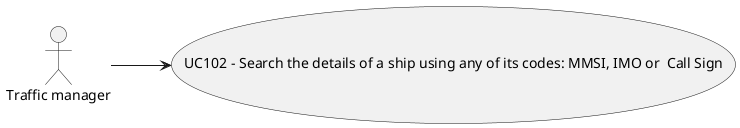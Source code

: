 @startuml

left to right direction



:Traffic manager: --> (UC102 - Search the details of a ship using any of its codes: MMSI, IMO or  Call Sign)
@enduml